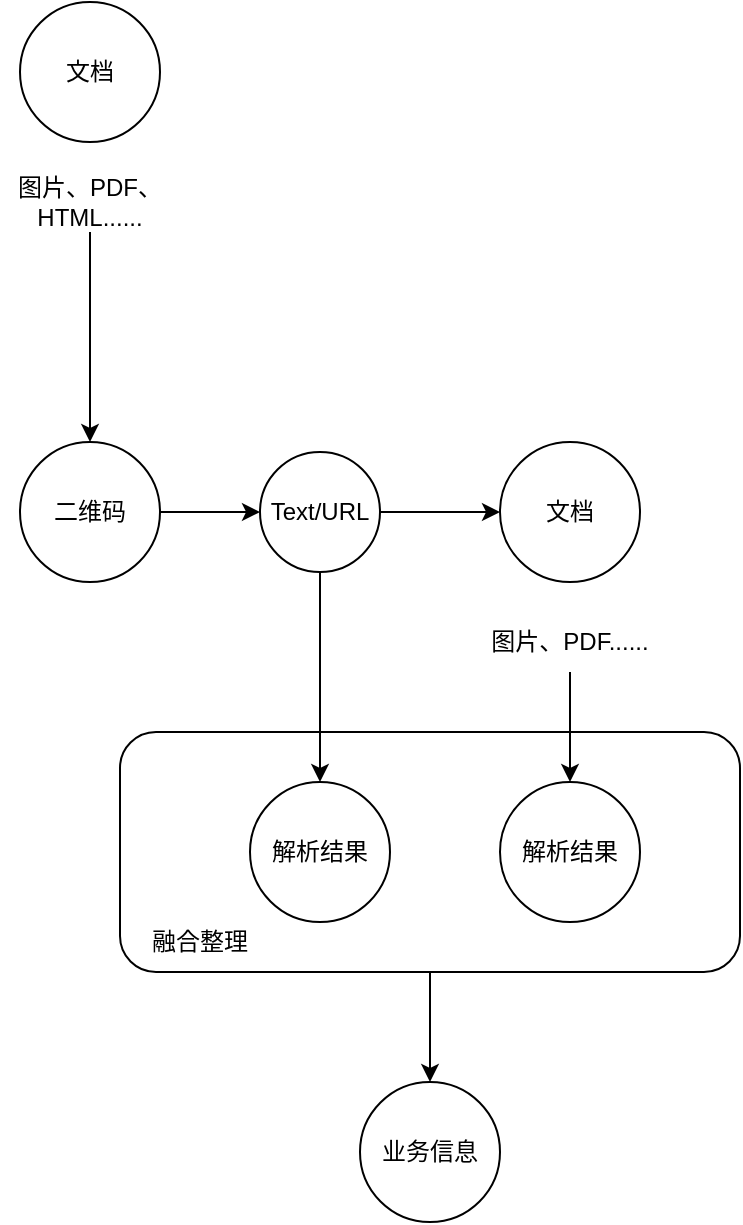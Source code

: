 <mxfile version="24.2.3" type="github">
  <diagram name="Page-1" id="nOhjvLSkiI6Gft-o41ZN">
    <mxGraphModel dx="1194" dy="756" grid="1" gridSize="10" guides="1" tooltips="1" connect="1" arrows="1" fold="1" page="1" pageScale="1" pageWidth="850" pageHeight="1100" math="0" shadow="0">
      <root>
        <mxCell id="0" />
        <mxCell id="1" parent="0" />
        <mxCell id="dDIRc1-SOkfvqXcVqXz5-1" value="文档" style="ellipse;whiteSpace=wrap;html=1;aspect=fixed;" vertex="1" parent="1">
          <mxGeometry x="30" y="90" width="70" height="70" as="geometry" />
        </mxCell>
        <mxCell id="dDIRc1-SOkfvqXcVqXz5-11" style="edgeStyle=orthogonalEdgeStyle;rounded=0;orthogonalLoop=1;jettySize=auto;html=1;" edge="1" parent="1" source="dDIRc1-SOkfvqXcVqXz5-2" target="dDIRc1-SOkfvqXcVqXz5-10">
          <mxGeometry relative="1" as="geometry" />
        </mxCell>
        <mxCell id="dDIRc1-SOkfvqXcVqXz5-2" value="图片、PDF、HTML......" style="text;html=1;align=center;verticalAlign=middle;whiteSpace=wrap;rounded=0;" vertex="1" parent="1">
          <mxGeometry x="20" y="175" width="90" height="30" as="geometry" />
        </mxCell>
        <mxCell id="dDIRc1-SOkfvqXcVqXz5-15" style="edgeStyle=orthogonalEdgeStyle;rounded=0;orthogonalLoop=1;jettySize=auto;html=1;entryX=0;entryY=0.5;entryDx=0;entryDy=0;" edge="1" parent="1" source="dDIRc1-SOkfvqXcVqXz5-10" target="dDIRc1-SOkfvqXcVqXz5-13">
          <mxGeometry relative="1" as="geometry" />
        </mxCell>
        <mxCell id="dDIRc1-SOkfvqXcVqXz5-10" value="二维码" style="ellipse;whiteSpace=wrap;html=1;aspect=fixed;" vertex="1" parent="1">
          <mxGeometry x="30" y="310" width="70" height="70" as="geometry" />
        </mxCell>
        <mxCell id="dDIRc1-SOkfvqXcVqXz5-24" style="edgeStyle=orthogonalEdgeStyle;rounded=0;orthogonalLoop=1;jettySize=auto;html=1;" edge="1" parent="1" source="dDIRc1-SOkfvqXcVqXz5-13" target="dDIRc1-SOkfvqXcVqXz5-18">
          <mxGeometry relative="1" as="geometry" />
        </mxCell>
        <mxCell id="dDIRc1-SOkfvqXcVqXz5-26" style="edgeStyle=orthogonalEdgeStyle;rounded=0;orthogonalLoop=1;jettySize=auto;html=1;" edge="1" parent="1" source="dDIRc1-SOkfvqXcVqXz5-13" target="dDIRc1-SOkfvqXcVqXz5-25">
          <mxGeometry relative="1" as="geometry" />
        </mxCell>
        <mxCell id="dDIRc1-SOkfvqXcVqXz5-13" value="Text/URL" style="ellipse;whiteSpace=wrap;html=1;aspect=fixed;" vertex="1" parent="1">
          <mxGeometry x="150" y="315" width="60" height="60" as="geometry" />
        </mxCell>
        <mxCell id="dDIRc1-SOkfvqXcVqXz5-18" value="文档" style="ellipse;whiteSpace=wrap;html=1;aspect=fixed;" vertex="1" parent="1">
          <mxGeometry x="270" y="310" width="70" height="70" as="geometry" />
        </mxCell>
        <mxCell id="dDIRc1-SOkfvqXcVqXz5-28" style="edgeStyle=orthogonalEdgeStyle;rounded=0;orthogonalLoop=1;jettySize=auto;html=1;" edge="1" parent="1" source="dDIRc1-SOkfvqXcVqXz5-19" target="dDIRc1-SOkfvqXcVqXz5-27">
          <mxGeometry relative="1" as="geometry" />
        </mxCell>
        <mxCell id="dDIRc1-SOkfvqXcVqXz5-19" value="图片、PDF......" style="text;html=1;align=center;verticalAlign=middle;whiteSpace=wrap;rounded=0;" vertex="1" parent="1">
          <mxGeometry x="260" y="395" width="90" height="30" as="geometry" />
        </mxCell>
        <mxCell id="dDIRc1-SOkfvqXcVqXz5-33" style="edgeStyle=orthogonalEdgeStyle;rounded=0;orthogonalLoop=1;jettySize=auto;html=1;" edge="1" parent="1" source="dDIRc1-SOkfvqXcVqXz5-29" target="dDIRc1-SOkfvqXcVqXz5-32">
          <mxGeometry relative="1" as="geometry" />
        </mxCell>
        <mxCell id="dDIRc1-SOkfvqXcVqXz5-29" value="" style="rounded=1;whiteSpace=wrap;html=1;fillColor=none;" vertex="1" parent="1">
          <mxGeometry x="80" y="455" width="310" height="120" as="geometry" />
        </mxCell>
        <mxCell id="dDIRc1-SOkfvqXcVqXz5-25" value="解析结果" style="ellipse;whiteSpace=wrap;html=1;aspect=fixed;" vertex="1" parent="1">
          <mxGeometry x="145" y="480" width="70" height="70" as="geometry" />
        </mxCell>
        <mxCell id="dDIRc1-SOkfvqXcVqXz5-27" value="解析结果" style="ellipse;whiteSpace=wrap;html=1;aspect=fixed;" vertex="1" parent="1">
          <mxGeometry x="270" y="480" width="70" height="70" as="geometry" />
        </mxCell>
        <mxCell id="dDIRc1-SOkfvqXcVqXz5-30" value="融合整理" style="text;html=1;align=center;verticalAlign=middle;whiteSpace=wrap;rounded=0;" vertex="1" parent="1">
          <mxGeometry x="90" y="545" width="60" height="30" as="geometry" />
        </mxCell>
        <mxCell id="dDIRc1-SOkfvqXcVqXz5-32" value="业务信息" style="ellipse;whiteSpace=wrap;html=1;aspect=fixed;" vertex="1" parent="1">
          <mxGeometry x="200" y="630" width="70" height="70" as="geometry" />
        </mxCell>
      </root>
    </mxGraphModel>
  </diagram>
</mxfile>
